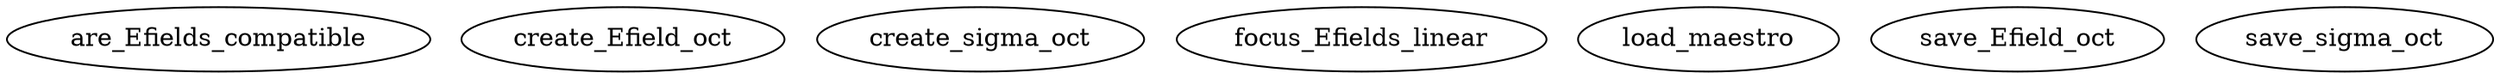 /* Created by mdot for Matlab */
digraph m2html {

  are_Efields_compatible [URL="are_Efields_compatible.html"];
  create_Efield_oct [URL="create_Efield_oct.html"];
  create_sigma_oct [URL="create_sigma_oct.html"];
  focus_Efields_linear [URL="focus_Efields_linear.html"];
  load_maestro [URL="load_maestro.html"];
  save_Efield_oct [URL="save_Efield_oct.html"];
  save_sigma_oct [URL="save_sigma_oct.html"];
}